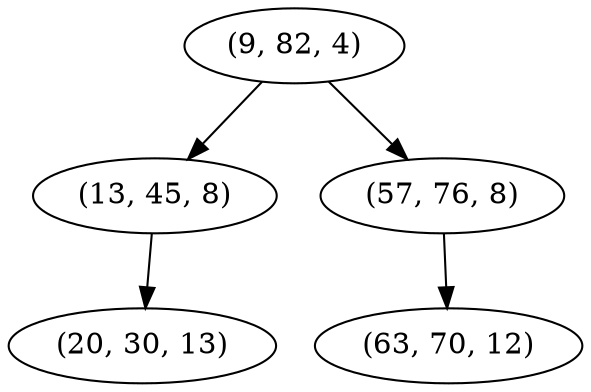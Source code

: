 digraph tree {
    "(9, 82, 4)";
    "(13, 45, 8)";
    "(20, 30, 13)";
    "(57, 76, 8)";
    "(63, 70, 12)";
    "(9, 82, 4)" -> "(13, 45, 8)";
    "(9, 82, 4)" -> "(57, 76, 8)";
    "(13, 45, 8)" -> "(20, 30, 13)";
    "(57, 76, 8)" -> "(63, 70, 12)";
}
